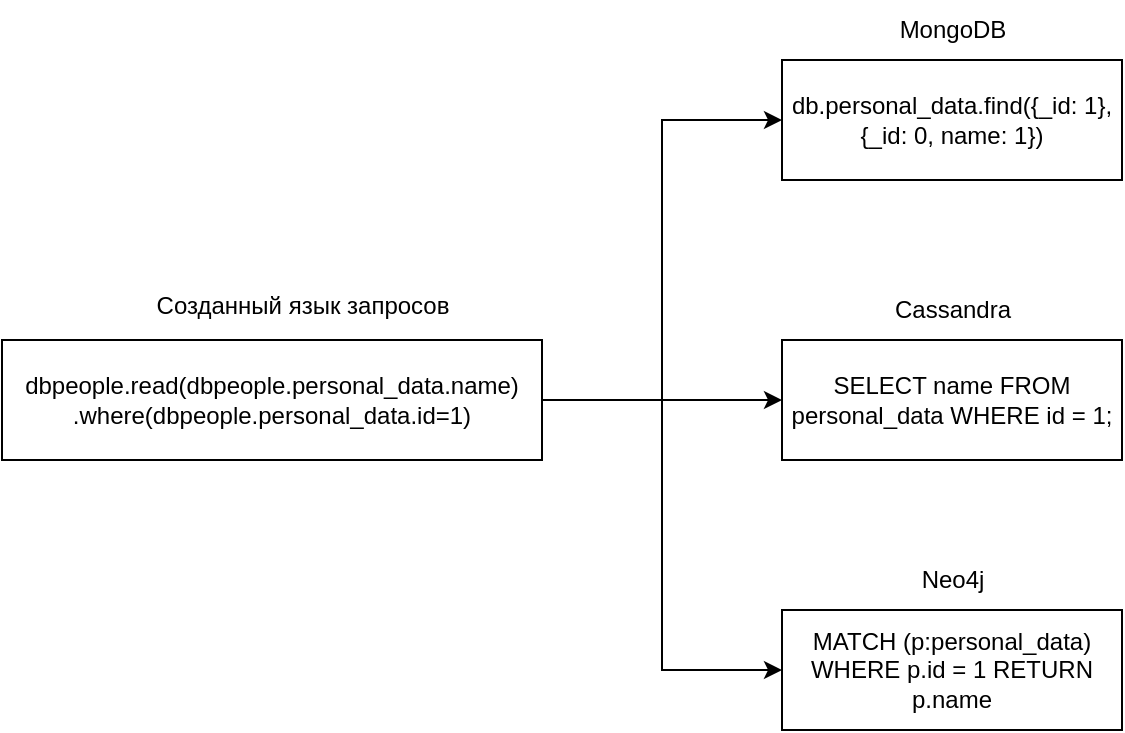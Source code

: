 <mxfile version="25.0.2">
  <diagram id="AGj8u7KbWZYXvCy549IO" name="Страница 1">
    <mxGraphModel dx="1434" dy="844" grid="1" gridSize="10" guides="1" tooltips="1" connect="1" arrows="1" fold="1" page="1" pageScale="1" pageWidth="827" pageHeight="1169" math="0" shadow="0">
      <root>
        <mxCell id="0" />
        <mxCell id="1" parent="0" />
        <mxCell id="sncxiXJQPQHksvNZHuuw-5" style="edgeStyle=orthogonalEdgeStyle;rounded=0;orthogonalLoop=1;jettySize=auto;html=1;entryX=0;entryY=0.5;entryDx=0;entryDy=0;" parent="1" source="sncxiXJQPQHksvNZHuuw-1" target="sncxiXJQPQHksvNZHuuw-2" edge="1">
          <mxGeometry relative="1" as="geometry" />
        </mxCell>
        <mxCell id="sncxiXJQPQHksvNZHuuw-6" style="edgeStyle=orthogonalEdgeStyle;rounded=0;orthogonalLoop=1;jettySize=auto;html=1;entryX=0;entryY=0.5;entryDx=0;entryDy=0;" parent="1" source="sncxiXJQPQHksvNZHuuw-1" target="sncxiXJQPQHksvNZHuuw-3" edge="1">
          <mxGeometry relative="1" as="geometry" />
        </mxCell>
        <mxCell id="sncxiXJQPQHksvNZHuuw-7" style="edgeStyle=orthogonalEdgeStyle;rounded=0;orthogonalLoop=1;jettySize=auto;html=1;entryX=0;entryY=0.5;entryDx=0;entryDy=0;" parent="1" source="sncxiXJQPQHksvNZHuuw-1" target="sncxiXJQPQHksvNZHuuw-4" edge="1">
          <mxGeometry relative="1" as="geometry" />
        </mxCell>
        <mxCell id="sncxiXJQPQHksvNZHuuw-1" value="dbpeople.read(dbpeople.personal_data.name)&lt;br&gt;.where(dbpeople.personal_data.id=1)" style="rounded=0;whiteSpace=wrap;html=1;" parent="1" vertex="1">
          <mxGeometry x="10" y="450" width="270" height="60" as="geometry" />
        </mxCell>
        <mxCell id="sncxiXJQPQHksvNZHuuw-2" value="db.personal_data.find({_id: 1},{_id: 0, name: 1})" style="rounded=0;whiteSpace=wrap;html=1;" parent="1" vertex="1">
          <mxGeometry x="400" y="310" width="170" height="60" as="geometry" />
        </mxCell>
        <mxCell id="sncxiXJQPQHksvNZHuuw-3" value="SELECT name FROM personal_data WHERE id = 1;" style="rounded=0;whiteSpace=wrap;html=1;" parent="1" vertex="1">
          <mxGeometry x="400" y="450" width="170" height="60" as="geometry" />
        </mxCell>
        <mxCell id="sncxiXJQPQHksvNZHuuw-4" value="MATCH (p:personal_data) WHERE p.id = 1 RETURN p.name" style="rounded=0;whiteSpace=wrap;html=1;" parent="1" vertex="1">
          <mxGeometry x="400" y="585" width="170" height="60" as="geometry" />
        </mxCell>
        <mxCell id="VXTVyiqVhA5uHJhogQN1-1" value="MongoDB" style="text;html=1;align=center;verticalAlign=middle;resizable=0;points=[];autosize=1;strokeColor=none;fillColor=none;" vertex="1" parent="1">
          <mxGeometry x="445" y="280" width="80" height="30" as="geometry" />
        </mxCell>
        <mxCell id="VXTVyiqVhA5uHJhogQN1-2" value="Cassandra" style="text;html=1;align=center;verticalAlign=middle;resizable=0;points=[];autosize=1;strokeColor=none;fillColor=none;" vertex="1" parent="1">
          <mxGeometry x="445" y="420" width="80" height="30" as="geometry" />
        </mxCell>
        <mxCell id="VXTVyiqVhA5uHJhogQN1-3" value="Neo4j" style="text;html=1;align=center;verticalAlign=middle;resizable=0;points=[];autosize=1;strokeColor=none;fillColor=none;" vertex="1" parent="1">
          <mxGeometry x="460" y="555" width="50" height="30" as="geometry" />
        </mxCell>
        <mxCell id="VXTVyiqVhA5uHJhogQN1-4" value="Созданный язык запросов" style="text;html=1;align=center;verticalAlign=middle;resizable=0;points=[];autosize=1;strokeColor=none;fillColor=none;" vertex="1" parent="1">
          <mxGeometry x="75" y="418" width="170" height="30" as="geometry" />
        </mxCell>
      </root>
    </mxGraphModel>
  </diagram>
</mxfile>
